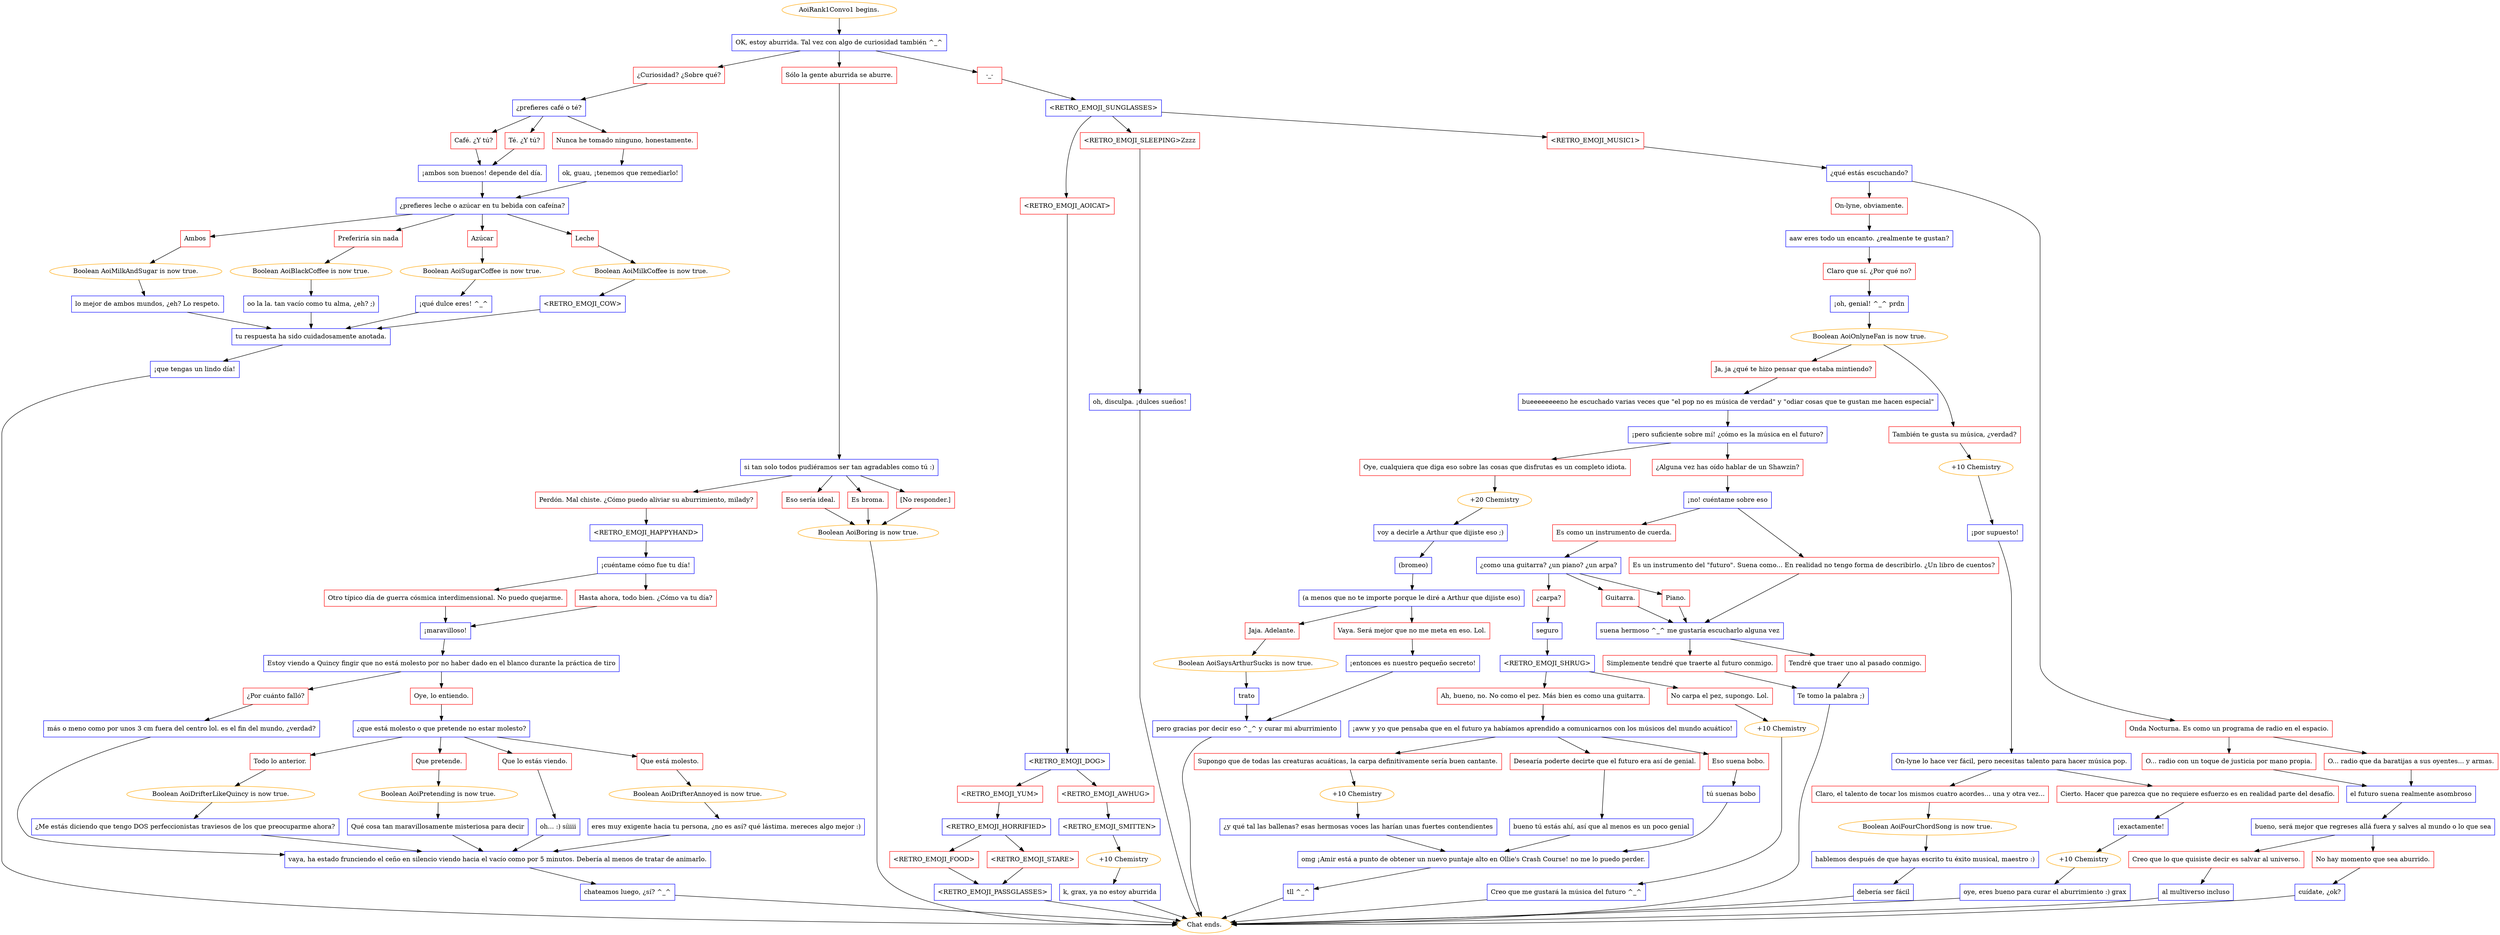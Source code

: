 digraph {
	"AoiRank1Convo1 begins." [color=orange];
		"AoiRank1Convo1 begins." -> j4095488025;
	j4095488025 [label="OK, estoy aburrida. Tal vez con algo de curiosidad también ^_^",shape=box,color=blue];
		j4095488025 -> j1651161292;
		j4095488025 -> j3679088754;
		j4095488025 -> j1239788194;
	j1651161292 [label="¿Curiosidad? ¿Sobre qué?",shape=box,color=red];
		j1651161292 -> j1857299275;
	j3679088754 [label="Sólo la gente aburrida se aburre.",shape=box,color=red];
		j3679088754 -> j3734014839;
	j1239788194 [label="-_-",shape=box,color=red];
		j1239788194 -> j362087304;
	j1857299275 [label="¿prefieres café o té?",shape=box,color=blue];
		j1857299275 -> j1291057930;
		j1857299275 -> j3417854302;
		j1857299275 -> j1993091040;
	j3734014839 [label="si tan solo todos pudiéramos ser tan agradables como tú :)",shape=box,color=blue];
		j3734014839 -> j2490970846;
		j3734014839 -> j3034993312;
		j3734014839 -> j2631440764;
		j3734014839 -> j1499969582;
	j362087304 [label="<RETRO_EMOJI_SUNGLASSES>",shape=box,color=blue];
		j362087304 -> j4189390004;
		j362087304 -> j1399630608;
		j362087304 -> j1390855378;
	j1291057930 [label="Café. ¿Y tú?",shape=box,color=red];
		j1291057930 -> j3193009116;
	j3417854302 [label="Té. ¿Y tú?",shape=box,color=red];
		j3417854302 -> j3193009116;
	j1993091040 [label="Nunca he tomado ninguno, honestamente.",shape=box,color=red];
		j1993091040 -> j1388164;
	j2490970846 [label="Perdón. Mal chiste. ¿Cómo puedo aliviar su aburrimiento, milady?",shape=box,color=red];
		j2490970846 -> j1961305278;
	j3034993312 [label="Eso sería ideal.",shape=box,color=red];
		j3034993312 -> j3774960128;
	j2631440764 [label="Es broma.",shape=box,color=red];
		j2631440764 -> j3774960128;
	j1499969582 [label="[No responder.]",shape=box,color=red];
		j1499969582 -> j3774960128;
	j4189390004 [label="<RETRO_EMOJI_AOICAT>",shape=box,color=red];
		j4189390004 -> j2265653467;
	j1399630608 [label="<RETRO_EMOJI_SLEEPING>Zzzz",shape=box,color=red];
		j1399630608 -> j3083591186;
	j1390855378 [label="<RETRO_EMOJI_MUSIC1>",shape=box,color=red];
		j1390855378 -> j2069840656;
	j3193009116 [label="¡ambos son buenos! depende del día.",shape=box,color=blue];
		j3193009116 -> j1517326764;
	j1388164 [label="ok, guau, ¡tenemos que remediarlo!",shape=box,color=blue];
		j1388164 -> j1517326764;
	j1961305278 [label="<RETRO_EMOJI_HAPPYHAND>",shape=box,color=blue];
		j1961305278 -> j39678267;
	j3774960128 [label="Boolean AoiBoring is now true.",color=orange];
		j3774960128 -> "Chat ends.";
	j2265653467 [label="<RETRO_EMOJI_DOG>",shape=box,color=blue];
		j2265653467 -> j826158780;
		j2265653467 -> j3424212205;
	j3083591186 [label="oh, disculpa. ¡dulces sueños!",shape=box,color=blue];
		j3083591186 -> "Chat ends.";
	j2069840656 [label="¿qué estás escuchando?",shape=box,color=blue];
		j2069840656 -> j545501483;
		j2069840656 -> j61526645;
	j1517326764 [label="¿prefieres leche o azúcar en tu bebida con cafeína?",shape=box,color=blue];
		j1517326764 -> j2831544480;
		j1517326764 -> j2796901847;
		j1517326764 -> j1456896087;
		j1517326764 -> j4164399309;
	j39678267 [label="¡cuéntame cómo fue tu día!",shape=box,color=blue];
		j39678267 -> j97441181;
		j39678267 -> j2851707392;
	"Chat ends." [color=orange];
	j826158780 [label="<RETRO_EMOJI_YUM>",shape=box,color=red];
		j826158780 -> j1965365248;
	j3424212205 [label="<RETRO_EMOJI_AWHUG>",shape=box,color=red];
		j3424212205 -> j2950865766;
	j545501483 [label="On-lyne, obviamente.",shape=box,color=red];
		j545501483 -> j3071102299;
	j61526645 [label="Onda Nocturna. Es como un programa de radio en el espacio.",shape=box,color=red];
		j61526645 -> j1901085702;
		j61526645 -> j899573976;
	j2831544480 [label="Ambos",shape=box,color=red];
		j2831544480 -> j859766687;
	j2796901847 [label="Preferiría sin nada",shape=box,color=red];
		j2796901847 -> j97660951;
	j1456896087 [label="Azúcar",shape=box,color=red];
		j1456896087 -> j1959909088;
	j4164399309 [label="Leche",shape=box,color=red];
		j4164399309 -> j153367691;
	j97441181 [label="Otro típico día de guerra cósmica interdimensional. No puedo quejarme.",shape=box,color=red];
		j97441181 -> j3583208182;
	j2851707392 [label="Hasta ahora, todo bien. ¿Cómo va tu día?",shape=box,color=red];
		j2851707392 -> j3583208182;
	j1965365248 [label="<RETRO_EMOJI_HORRIFIED>",shape=box,color=blue];
		j1965365248 -> j1317376976;
		j1965365248 -> j4262695449;
	j2950865766 [label="<RETRO_EMOJI_SMITTEN>",shape=box,color=blue];
		j2950865766 -> j4226101599;
	j3071102299 [label="aaw eres todo un encanto. ¿realmente te gustan?",shape=box,color=blue];
		j3071102299 -> j3414310845;
	j1901085702 [label="O... radio con un toque de justicia por mano propia.",shape=box,color=red];
		j1901085702 -> j3777390124;
	j899573976 [label="O... radio que da baratijas a sus oyentes... y armas.",shape=box,color=red];
		j899573976 -> j3777390124;
	j859766687 [label="Boolean AoiMilkAndSugar is now true.",color=orange];
		j859766687 -> j1379689702;
	j97660951 [label="Boolean AoiBlackCoffee is now true.",color=orange];
		j97660951 -> j1616602276;
	j1959909088 [label="Boolean AoiSugarCoffee is now true.",color=orange];
		j1959909088 -> j3698666512;
	j153367691 [label="Boolean AoiMilkCoffee is now true.",color=orange];
		j153367691 -> j1948091464;
	j3583208182 [label="¡maravilloso!",shape=box,color=blue];
		j3583208182 -> j3426090390;
	j1317376976 [label="<RETRO_EMOJI_FOOD>",shape=box,color=red];
		j1317376976 -> j3464171481;
	j4262695449 [label="<RETRO_EMOJI_STARE>",shape=box,color=red];
		j4262695449 -> j3464171481;
	j4226101599 [label="+10 Chemistry",color=orange];
		j4226101599 -> j1137430606;
	j3414310845 [label="Claro que sí. ¿Por qué no?",shape=box,color=red];
		j3414310845 -> j3840756506;
	j3777390124 [label="el futuro suena realmente asombroso",shape=box,color=blue];
		j3777390124 -> j2490449460;
	j1379689702 [label="lo mejor de ambos mundos, ¿eh? Lo respeto.",shape=box,color=blue];
		j1379689702 -> j2531078549;
	j1616602276 [label="oo la la. tan vacío como tu alma, ¿eh? ;)",shape=box,color=blue];
		j1616602276 -> j2531078549;
	j3698666512 [label="¡qué dulce eres! ^_^",shape=box,color=blue];
		j3698666512 -> j2531078549;
	j1948091464 [label="<RETRO_EMOJI_COW>",shape=box,color=blue];
		j1948091464 -> j2531078549;
	j3426090390 [label="Estoy viendo a Quincy fingir que no está molesto por no haber dado en el blanco durante la práctica de tiro",shape=box,color=blue];
		j3426090390 -> j2779255563;
		j3426090390 -> j1685561648;
	j3464171481 [label="<RETRO_EMOJI_PASSGLASSES>",shape=box,color=blue];
		j3464171481 -> "Chat ends.";
	j1137430606 [label="k, grax, ya no estoy aburrida",shape=box,color=blue];
		j1137430606 -> "Chat ends.";
	j3840756506 [label="¡oh, genial! ^_^ prdn",shape=box,color=blue];
		j3840756506 -> j1089824813;
	j2490449460 [label="bueno, será mejor que regreses allá fuera y salves al mundo o lo que sea",shape=box,color=blue];
		j2490449460 -> j989564098;
		j2490449460 -> j1288619628;
	j2531078549 [label="tu respuesta ha sido cuidadosamente anotada.",shape=box,color=blue];
		j2531078549 -> j3274893475;
	j2779255563 [label="¿Por cuánto falló?",shape=box,color=red];
		j2779255563 -> j2534607995;
	j1685561648 [label="Oye, lo entiendo.",shape=box,color=red];
		j1685561648 -> j493622017;
	j1089824813 [label="Boolean AoiOnlyneFan is now true.",color=orange];
		j1089824813 -> j2084458860;
		j1089824813 -> j1839730724;
	j989564098 [label="Creo que lo que quisiste decir es salvar al universo.",shape=box,color=red];
		j989564098 -> j1941077761;
	j1288619628 [label="No hay momento que sea aburrido.",shape=box,color=red];
		j1288619628 -> j3154771974;
	j3274893475 [label="¡que tengas un lindo día!",shape=box,color=blue];
		j3274893475 -> "Chat ends.";
	j2534607995 [label="más o meno como por unos 3 cm fuera del centro lol. es el fin del mundo, ¿verdad?",shape=box,color=blue];
		j2534607995 -> j1496139503;
	j493622017 [label="¿que está molesto o que pretende no estar molesto?",shape=box,color=blue];
		j493622017 -> j3764947725;
		j493622017 -> j2753387987;
		j493622017 -> j2927850025;
		j493622017 -> j4041630721;
	j2084458860 [label="Ja, ja ¿qué te hizo pensar que estaba mintiendo?",shape=box,color=red];
		j2084458860 -> j4076757981;
	j1839730724 [label="También te gusta su música, ¿verdad?",shape=box,color=red];
		j1839730724 -> j2229075885;
	j1941077761 [label="al multiverso incluso",shape=box,color=blue];
		j1941077761 -> "Chat ends.";
	j3154771974 [label="cuídate, ¿ok?",shape=box,color=blue];
		j3154771974 -> "Chat ends.";
	j1496139503 [label="vaya, ha estado frunciendo el ceño en silencio viendo hacia el vacío como por 5 minutos. Debería al menos de tratar de animarlo.",shape=box,color=blue];
		j1496139503 -> j3656769377;
	j3764947725 [label="Todo lo anterior.",shape=box,color=red];
		j3764947725 -> j4120635722;
	j2753387987 [label="Que pretende.",shape=box,color=red];
		j2753387987 -> j492590707;
	j2927850025 [label="Que lo estás viendo.",shape=box,color=red];
		j2927850025 -> j1122625333;
	j4041630721 [label="Que está molesto.",shape=box,color=red];
		j4041630721 -> j479544162;
	j4076757981 [label="bueeeeeeeeno he escuchado varias veces que \"el pop no es música de verdad\" y \"odiar cosas que te gustan me hacen especial\"",shape=box,color=blue];
		j4076757981 -> j3217847581;
	j2229075885 [label="+10 Chemistry",color=orange];
		j2229075885 -> j592453853;
	j3656769377 [label="chateamos luego, ¿sí? ^_^",shape=box,color=blue];
		j3656769377 -> "Chat ends.";
	j4120635722 [label="Boolean AoiDrifterLikeQuincy is now true.",color=orange];
		j4120635722 -> j3028311528;
	j492590707 [label="Boolean AoiPretending is now true.",color=orange];
		j492590707 -> j3072847068;
	j1122625333 [label="oh... :) síiiii",shape=box,color=blue];
		j1122625333 -> j1496139503;
	j479544162 [label="Boolean AoiDrifterAnnoyed is now true.",color=orange];
		j479544162 -> j1817372532;
	j3217847581 [label="¡pero suficiente sobre mí! ¿cómo es la música en el futuro?",shape=box,color=blue];
		j3217847581 -> j3557641993;
		j3217847581 -> j2205072825;
	j592453853 [label="¡por supuesto!",shape=box,color=blue];
		j592453853 -> j44415795;
	j3028311528 [label="¿Me estás diciendo que tengo DOS perfeccionistas traviesos de los que preocuparme ahora?",shape=box,color=blue];
		j3028311528 -> j1496139503;
	j3072847068 [label="Qué cosa tan maravillosamente misteriosa para decir",shape=box,color=blue];
		j3072847068 -> j1496139503;
	j1817372532 [label="eres muy exigente hacia tu persona, ¿no es así? qué lástima. mereces algo mejor :)",shape=box,color=blue];
		j1817372532 -> j1496139503;
	j3557641993 [label="Oye, cualquiera que diga eso sobre las cosas que disfrutas es un completo idiota.",shape=box,color=red];
		j3557641993 -> j2025303152;
	j2205072825 [label="¿Alguna vez has oído hablar de un Shawzin?",shape=box,color=red];
		j2205072825 -> j1761041000;
	j44415795 [label="On-lyne lo hace ver fácil, pero necesitas talento para hacer música pop.",shape=box,color=blue];
		j44415795 -> j115921429;
		j44415795 -> j1717301838;
	j2025303152 [label="+20 Chemistry",color=orange];
		j2025303152 -> j1809751041;
	j1761041000 [label="¡no! cuéntame sobre eso",shape=box,color=blue];
		j1761041000 -> j2121406599;
		j1761041000 -> j877710781;
	j115921429 [label="Claro, el talento de tocar los mismos cuatro acordes... una y otra vez...",shape=box,color=red];
		j115921429 -> j653746621;
	j1717301838 [label="Cierto. Hacer que parezca que no requiere esfuerzo es en realidad parte del desafío.",shape=box,color=red];
		j1717301838 -> j1292530388;
	j1809751041 [label="voy a decirle a Arthur que dijiste eso ;)",shape=box,color=blue];
		j1809751041 -> j868028585;
	j2121406599 [label="Es como un instrumento de cuerda.",shape=box,color=red];
		j2121406599 -> j4055893425;
	j877710781 [label="Es un instrumento del \"futuro\". Suena como... En realidad no tengo forma de describirlo. ¿Un libro de cuentos?",shape=box,color=red];
		j877710781 -> j837192217;
	j653746621 [label="Boolean AoiFourChordSong is now true.",color=orange];
		j653746621 -> j2131907130;
	j1292530388 [label="¡exactamente!",shape=box,color=blue];
		j1292530388 -> j3364906538;
	j868028585 [label="(bromeo)",shape=box,color=blue];
		j868028585 -> j2566317160;
	j4055893425 [label="¿como una guitarra? ¿un piano? ¿un arpa?",shape=box,color=blue];
		j4055893425 -> j2889460288;
		j4055893425 -> j2192125701;
		j4055893425 -> j380427783;
	j837192217 [label="suena hermoso ^_^ me gustaría escucharlo alguna vez",shape=box,color=blue];
		j837192217 -> j238272454;
		j837192217 -> j3413528654;
	j2131907130 [label="hablemos después de que hayas escrito tu éxito musical, maestro :)",shape=box,color=blue];
		j2131907130 -> j1429292454;
	j3364906538 [label="+10 Chemistry",color=orange];
		j3364906538 -> j3978308954;
	j2566317160 [label="(a menos que no te importe porque le diré a Arthur que dijiste eso)",shape=box,color=blue];
		j2566317160 -> j3227032366;
		j2566317160 -> j214281185;
	j2889460288 [label="¿carpa?",shape=box,color=red];
		j2889460288 -> j456671761;
	j2192125701 [label="Guitarra.",shape=box,color=red];
		j2192125701 -> j837192217;
	j380427783 [label="Piano.",shape=box,color=red];
		j380427783 -> j837192217;
	j238272454 [label="Simplemente tendré que traerte al futuro conmigo.",shape=box,color=red];
		j238272454 -> j4055101215;
	j3413528654 [label="Tendré que traer uno al pasado conmigo.",shape=box,color=red];
		j3413528654 -> j4055101215;
	j1429292454 [label="debería ser fácil",shape=box,color=blue];
		j1429292454 -> "Chat ends.";
	j3978308954 [label="oye, eres bueno para curar el aburrimiento :) grax",shape=box,color=blue];
		j3978308954 -> "Chat ends.";
	j3227032366 [label="Jaja. Adelante.",shape=box,color=red];
		j3227032366 -> j4190913937;
	j214281185 [label="Vaya. Será mejor que no me meta en eso. Lol.",shape=box,color=red];
		j214281185 -> j1155658889;
	j456671761 [label="seguro",shape=box,color=blue];
		j456671761 -> j1093472439;
	j4055101215 [label="Te tomo la palabra ;)",shape=box,color=blue];
		j4055101215 -> "Chat ends.";
	j4190913937 [label="Boolean AoiSaysArthurSucks is now true.",color=orange];
		j4190913937 -> j1607467722;
	j1155658889 [label="¡entonces es nuestro pequeño secreto!",shape=box,color=blue];
		j1155658889 -> j2378834246;
	j1093472439 [label="<RETRO_EMOJI_SHRUG>",shape=box,color=blue];
		j1093472439 -> j4233691069;
		j1093472439 -> j3182158047;
	j1607467722 [label="trato",shape=box,color=blue];
		j1607467722 -> j2378834246;
	j2378834246 [label="pero gracias por decir eso ^_^ y curar mi aburrimiento",shape=box,color=blue];
		j2378834246 -> "Chat ends.";
	j4233691069 [label="Ah, bueno, no. No como el pez. Más bien es como una guitarra.",shape=box,color=red];
		j4233691069 -> j3126612173;
	j3182158047 [label="No carpa el pez, supongo. Lol.",shape=box,color=red];
		j3182158047 -> j490490099;
	j3126612173 [label="¡aww y yo que pensaba que en el futuro ya habíamos aprendido a comunicarnos con los músicos del mundo acuático!",shape=box,color=blue];
		j3126612173 -> j1377435861;
		j3126612173 -> j1515117874;
		j3126612173 -> j1506511873;
	j490490099 [label="+10 Chemistry",color=orange];
		j490490099 -> j3634157245;
	j1377435861 [label="Supongo que de todas las creaturas acuáticas, la carpa definitivamente sería buen cantante.",shape=box,color=red];
		j1377435861 -> j2890267699;
	j1515117874 [label="Desearía poderte decirte que el futuro era así de genial.",shape=box,color=red];
		j1515117874 -> j1230175655;
	j1506511873 [label="Eso suena bobo.",shape=box,color=red];
		j1506511873 -> j2049462241;
	j3634157245 [label="Creo que me gustará la música del futuro ^_^",shape=box,color=blue];
		j3634157245 -> "Chat ends.";
	j2890267699 [label="+10 Chemistry",color=orange];
		j2890267699 -> j281447100;
	j1230175655 [label="bueno tú estás ahí, así que al menos es un poco genial",shape=box,color=blue];
		j1230175655 -> j1694060411;
	j2049462241 [label="tú suenas bobo",shape=box,color=blue];
		j2049462241 -> j1694060411;
	j281447100 [label="¿y qué tal las ballenas? esas hermosas voces las harían unas fuertes contendientes",shape=box,color=blue];
		j281447100 -> j1694060411;
	j1694060411 [label="omg ¡Amir está a punto de obtener un nuevo puntaje alto en Ollie's Crash Course! no me lo puedo perder.",shape=box,color=blue];
		j1694060411 -> j2522051434;
	j2522051434 [label="tll ^_^",shape=box,color=blue];
		j2522051434 -> "Chat ends.";
}